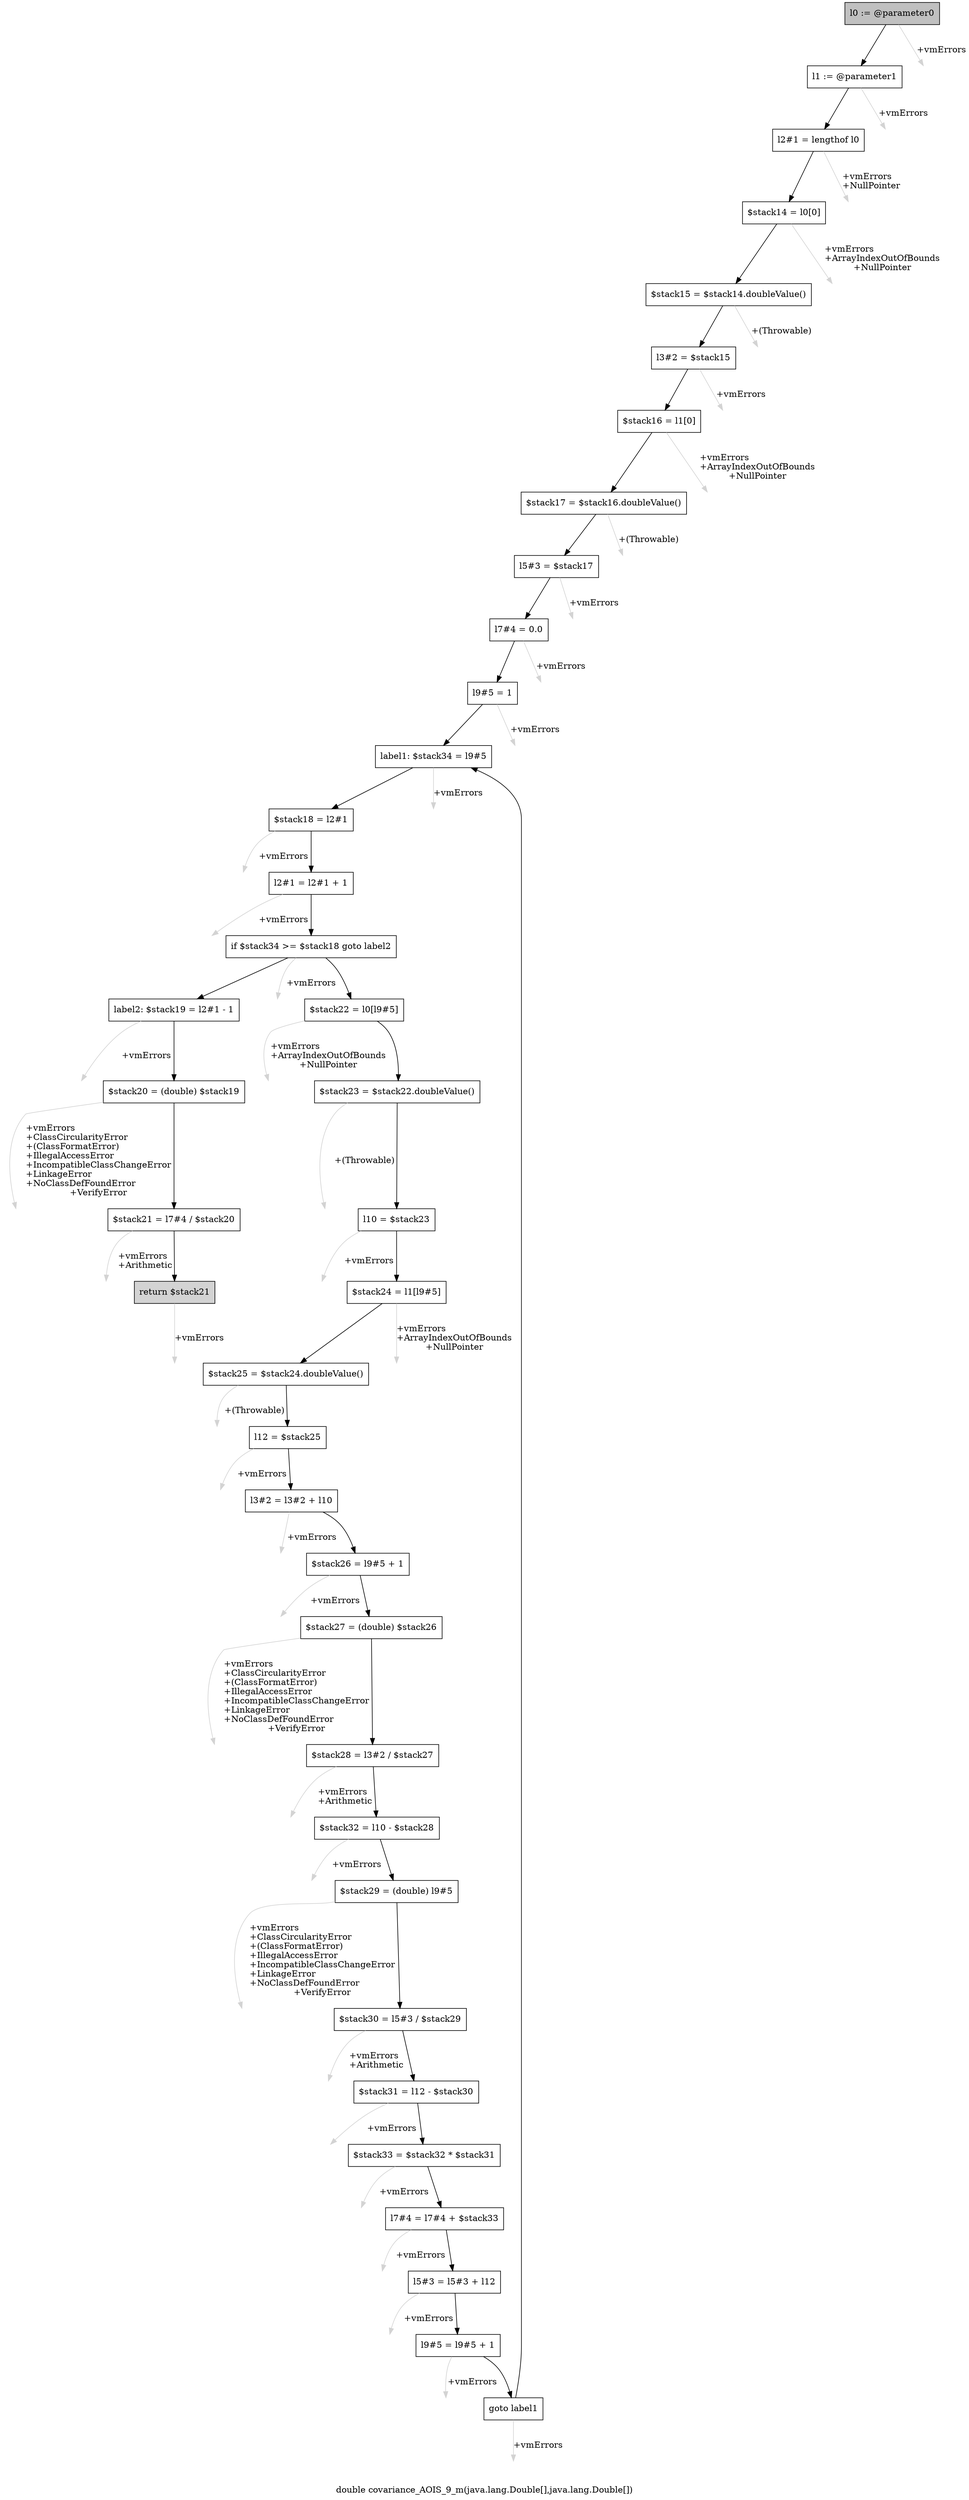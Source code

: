 digraph "double covariance_AOIS_9_m(java.lang.Double[],java.lang.Double[])" {
    label="double covariance_AOIS_9_m(java.lang.Double[],java.lang.Double[])";
    node [shape=box];
    "0" [style=filled,fillcolor=gray,label="l0 := @parameter0",];
    "1" [label="l1 := @parameter1",];
    "0"->"1" [color=black,];
    "38" [style=invis,label="Esc",];
    "0"->"38" [color=lightgray,label="\l+vmErrors",];
    "2" [label="l2#1 = lengthof l0",];
    "1"->"2" [color=black,];
    "39" [style=invis,label="Esc",];
    "1"->"39" [color=lightgray,label="\l+vmErrors",];
    "3" [label="$stack14 = l0[0]",];
    "2"->"3" [color=black,];
    "40" [style=invis,label="Esc",];
    "2"->"40" [color=lightgray,label="\l+vmErrors\l+NullPointer",];
    "4" [label="$stack15 = $stack14.doubleValue()",];
    "3"->"4" [color=black,];
    "41" [style=invis,label="Esc",];
    "3"->"41" [color=lightgray,label="\l+vmErrors\l+ArrayIndexOutOfBounds\l+NullPointer",];
    "5" [label="l3#2 = $stack15",];
    "4"->"5" [color=black,];
    "42" [style=invis,label="Esc",];
    "4"->"42" [color=lightgray,label="\l+(Throwable)",];
    "6" [label="$stack16 = l1[0]",];
    "5"->"6" [color=black,];
    "43" [style=invis,label="Esc",];
    "5"->"43" [color=lightgray,label="\l+vmErrors",];
    "7" [label="$stack17 = $stack16.doubleValue()",];
    "6"->"7" [color=black,];
    "44" [style=invis,label="Esc",];
    "6"->"44" [color=lightgray,label="\l+vmErrors\l+ArrayIndexOutOfBounds\l+NullPointer",];
    "8" [label="l5#3 = $stack17",];
    "7"->"8" [color=black,];
    "45" [style=invis,label="Esc",];
    "7"->"45" [color=lightgray,label="\l+(Throwable)",];
    "9" [label="l7#4 = 0.0",];
    "8"->"9" [color=black,];
    "46" [style=invis,label="Esc",];
    "8"->"46" [color=lightgray,label="\l+vmErrors",];
    "10" [label="l9#5 = 1",];
    "9"->"10" [color=black,];
    "47" [style=invis,label="Esc",];
    "9"->"47" [color=lightgray,label="\l+vmErrors",];
    "11" [label="label1: $stack34 = l9#5",];
    "10"->"11" [color=black,];
    "48" [style=invis,label="Esc",];
    "10"->"48" [color=lightgray,label="\l+vmErrors",];
    "12" [label="$stack18 = l2#1",];
    "11"->"12" [color=black,];
    "49" [style=invis,label="Esc",];
    "11"->"49" [color=lightgray,label="\l+vmErrors",];
    "13" [label="l2#1 = l2#1 + 1",];
    "12"->"13" [color=black,];
    "50" [style=invis,label="Esc",];
    "12"->"50" [color=lightgray,label="\l+vmErrors",];
    "14" [label="if $stack34 >= $stack18 goto label2",];
    "13"->"14" [color=black,];
    "51" [style=invis,label="Esc",];
    "13"->"51" [color=lightgray,label="\l+vmErrors",];
    "15" [label="$stack22 = l0[l9#5]",];
    "14"->"15" [color=black,];
    "34" [label="label2: $stack19 = l2#1 - 1",];
    "14"->"34" [color=black,];
    "52" [style=invis,label="Esc",];
    "14"->"52" [color=lightgray,label="\l+vmErrors",];
    "16" [label="$stack23 = $stack22.doubleValue()",];
    "15"->"16" [color=black,];
    "53" [style=invis,label="Esc",];
    "15"->"53" [color=lightgray,label="\l+vmErrors\l+ArrayIndexOutOfBounds\l+NullPointer",];
    "17" [label="l10 = $stack23",];
    "16"->"17" [color=black,];
    "54" [style=invis,label="Esc",];
    "16"->"54" [color=lightgray,label="\l+(Throwable)",];
    "18" [label="$stack24 = l1[l9#5]",];
    "17"->"18" [color=black,];
    "55" [style=invis,label="Esc",];
    "17"->"55" [color=lightgray,label="\l+vmErrors",];
    "19" [label="$stack25 = $stack24.doubleValue()",];
    "18"->"19" [color=black,];
    "56" [style=invis,label="Esc",];
    "18"->"56" [color=lightgray,label="\l+vmErrors\l+ArrayIndexOutOfBounds\l+NullPointer",];
    "20" [label="l12 = $stack25",];
    "19"->"20" [color=black,];
    "57" [style=invis,label="Esc",];
    "19"->"57" [color=lightgray,label="\l+(Throwable)",];
    "21" [label="l3#2 = l3#2 + l10",];
    "20"->"21" [color=black,];
    "58" [style=invis,label="Esc",];
    "20"->"58" [color=lightgray,label="\l+vmErrors",];
    "22" [label="$stack26 = l9#5 + 1",];
    "21"->"22" [color=black,];
    "59" [style=invis,label="Esc",];
    "21"->"59" [color=lightgray,label="\l+vmErrors",];
    "23" [label="$stack27 = (double) $stack26",];
    "22"->"23" [color=black,];
    "60" [style=invis,label="Esc",];
    "22"->"60" [color=lightgray,label="\l+vmErrors",];
    "24" [label="$stack28 = l3#2 / $stack27",];
    "23"->"24" [color=black,];
    "61" [style=invis,label="Esc",];
    "23"->"61" [color=lightgray,label="\l+vmErrors\l+ClassCircularityError\l+(ClassFormatError)\l+IllegalAccessError\l+IncompatibleClassChangeError\l+LinkageError\l+NoClassDefFoundError\l+VerifyError",];
    "25" [label="$stack32 = l10 - $stack28",];
    "24"->"25" [color=black,];
    "62" [style=invis,label="Esc",];
    "24"->"62" [color=lightgray,label="\l+vmErrors\l+Arithmetic",];
    "26" [label="$stack29 = (double) l9#5",];
    "25"->"26" [color=black,];
    "63" [style=invis,label="Esc",];
    "25"->"63" [color=lightgray,label="\l+vmErrors",];
    "27" [label="$stack30 = l5#3 / $stack29",];
    "26"->"27" [color=black,];
    "64" [style=invis,label="Esc",];
    "26"->"64" [color=lightgray,label="\l+vmErrors\l+ClassCircularityError\l+(ClassFormatError)\l+IllegalAccessError\l+IncompatibleClassChangeError\l+LinkageError\l+NoClassDefFoundError\l+VerifyError",];
    "28" [label="$stack31 = l12 - $stack30",];
    "27"->"28" [color=black,];
    "65" [style=invis,label="Esc",];
    "27"->"65" [color=lightgray,label="\l+vmErrors\l+Arithmetic",];
    "29" [label="$stack33 = $stack32 * $stack31",];
    "28"->"29" [color=black,];
    "66" [style=invis,label="Esc",];
    "28"->"66" [color=lightgray,label="\l+vmErrors",];
    "30" [label="l7#4 = l7#4 + $stack33",];
    "29"->"30" [color=black,];
    "67" [style=invis,label="Esc",];
    "29"->"67" [color=lightgray,label="\l+vmErrors",];
    "31" [label="l5#3 = l5#3 + l12",];
    "30"->"31" [color=black,];
    "68" [style=invis,label="Esc",];
    "30"->"68" [color=lightgray,label="\l+vmErrors",];
    "32" [label="l9#5 = l9#5 + 1",];
    "31"->"32" [color=black,];
    "69" [style=invis,label="Esc",];
    "31"->"69" [color=lightgray,label="\l+vmErrors",];
    "33" [label="goto label1",];
    "32"->"33" [color=black,];
    "70" [style=invis,label="Esc",];
    "32"->"70" [color=lightgray,label="\l+vmErrors",];
    "33"->"11" [color=black,];
    "71" [style=invis,label="Esc",];
    "33"->"71" [color=lightgray,label="\l+vmErrors",];
    "35" [label="$stack20 = (double) $stack19",];
    "34"->"35" [color=black,];
    "72" [style=invis,label="Esc",];
    "34"->"72" [color=lightgray,label="\l+vmErrors",];
    "36" [label="$stack21 = l7#4 / $stack20",];
    "35"->"36" [color=black,];
    "73" [style=invis,label="Esc",];
    "35"->"73" [color=lightgray,label="\l+vmErrors\l+ClassCircularityError\l+(ClassFormatError)\l+IllegalAccessError\l+IncompatibleClassChangeError\l+LinkageError\l+NoClassDefFoundError\l+VerifyError",];
    "37" [style=filled,fillcolor=lightgray,label="return $stack21",];
    "36"->"37" [color=black,];
    "74" [style=invis,label="Esc",];
    "36"->"74" [color=lightgray,label="\l+vmErrors\l+Arithmetic",];
    "75" [style=invis,label="Esc",];
    "37"->"75" [color=lightgray,label="\l+vmErrors",];
}
